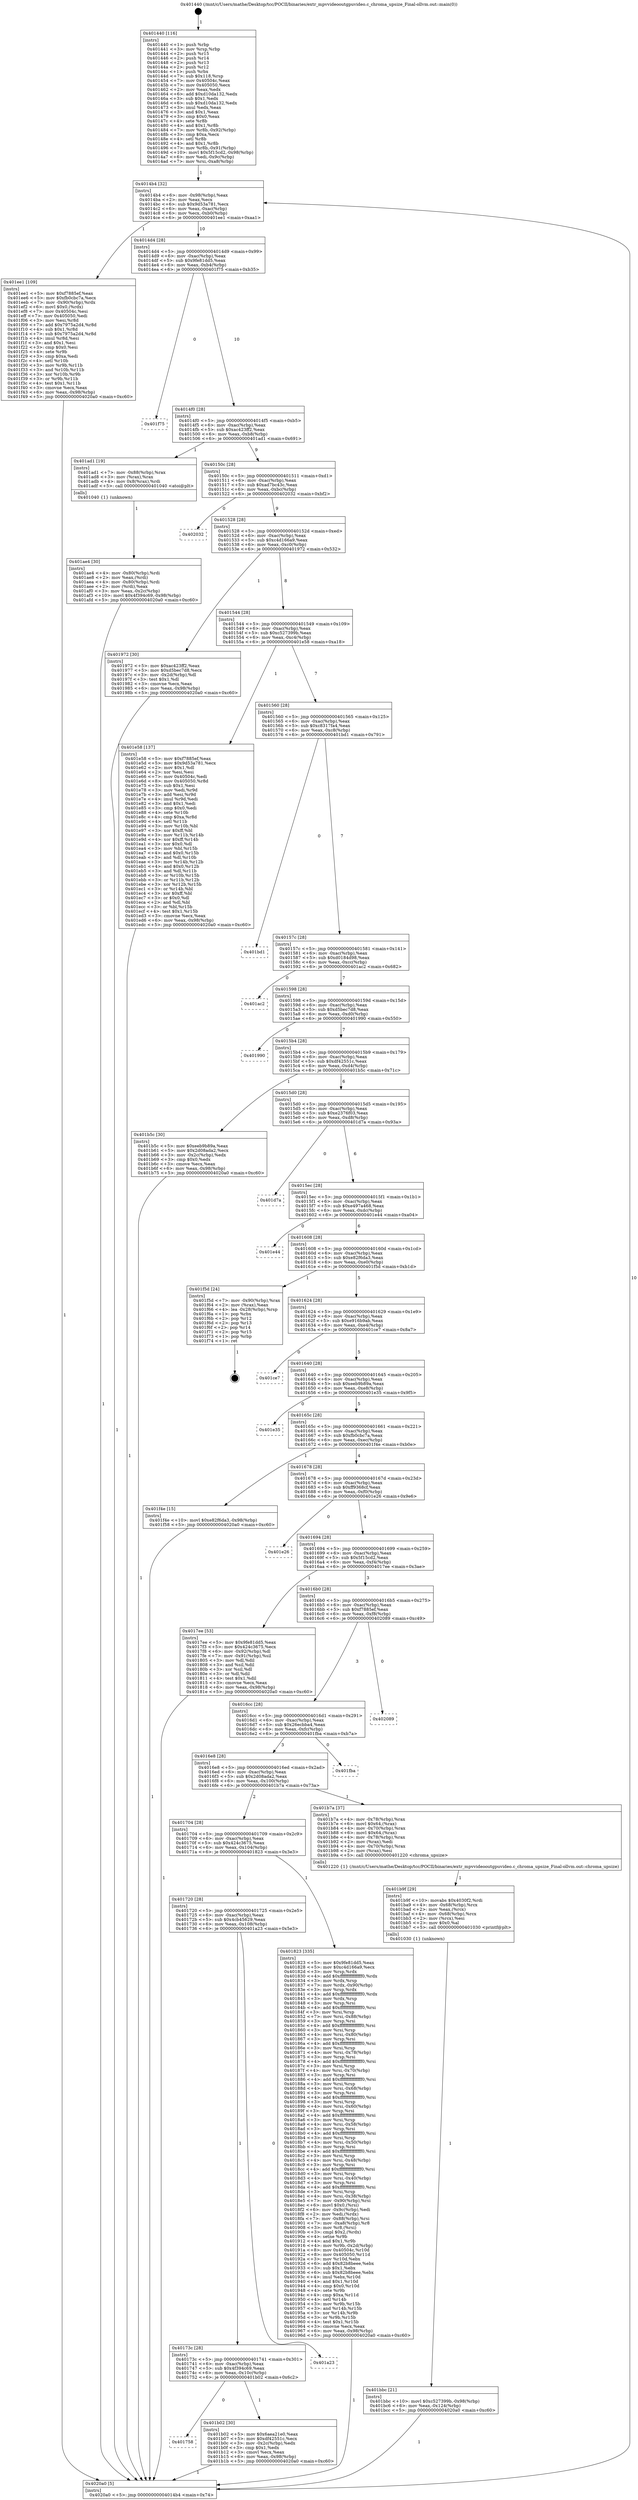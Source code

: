 digraph "0x401440" {
  label = "0x401440 (/mnt/c/Users/mathe/Desktop/tcc/POCII/binaries/extr_mpvvideooutgpuvideo.c_chroma_upsize_Final-ollvm.out::main(0))"
  labelloc = "t"
  node[shape=record]

  Entry [label="",width=0.3,height=0.3,shape=circle,fillcolor=black,style=filled]
  "0x4014b4" [label="{
     0x4014b4 [32]\l
     | [instrs]\l
     &nbsp;&nbsp;0x4014b4 \<+6\>: mov -0x98(%rbp),%eax\l
     &nbsp;&nbsp;0x4014ba \<+2\>: mov %eax,%ecx\l
     &nbsp;&nbsp;0x4014bc \<+6\>: sub $0x9d53a781,%ecx\l
     &nbsp;&nbsp;0x4014c2 \<+6\>: mov %eax,-0xac(%rbp)\l
     &nbsp;&nbsp;0x4014c8 \<+6\>: mov %ecx,-0xb0(%rbp)\l
     &nbsp;&nbsp;0x4014ce \<+6\>: je 0000000000401ee1 \<main+0xaa1\>\l
  }"]
  "0x401ee1" [label="{
     0x401ee1 [109]\l
     | [instrs]\l
     &nbsp;&nbsp;0x401ee1 \<+5\>: mov $0xf7885ef,%eax\l
     &nbsp;&nbsp;0x401ee6 \<+5\>: mov $0xfb0cbc7a,%ecx\l
     &nbsp;&nbsp;0x401eeb \<+7\>: mov -0x90(%rbp),%rdx\l
     &nbsp;&nbsp;0x401ef2 \<+6\>: movl $0x0,(%rdx)\l
     &nbsp;&nbsp;0x401ef8 \<+7\>: mov 0x40504c,%esi\l
     &nbsp;&nbsp;0x401eff \<+7\>: mov 0x405050,%edi\l
     &nbsp;&nbsp;0x401f06 \<+3\>: mov %esi,%r8d\l
     &nbsp;&nbsp;0x401f09 \<+7\>: add $0x7975a2d4,%r8d\l
     &nbsp;&nbsp;0x401f10 \<+4\>: sub $0x1,%r8d\l
     &nbsp;&nbsp;0x401f14 \<+7\>: sub $0x7975a2d4,%r8d\l
     &nbsp;&nbsp;0x401f1b \<+4\>: imul %r8d,%esi\l
     &nbsp;&nbsp;0x401f1f \<+3\>: and $0x1,%esi\l
     &nbsp;&nbsp;0x401f22 \<+3\>: cmp $0x0,%esi\l
     &nbsp;&nbsp;0x401f25 \<+4\>: sete %r9b\l
     &nbsp;&nbsp;0x401f29 \<+3\>: cmp $0xa,%edi\l
     &nbsp;&nbsp;0x401f2c \<+4\>: setl %r10b\l
     &nbsp;&nbsp;0x401f30 \<+3\>: mov %r9b,%r11b\l
     &nbsp;&nbsp;0x401f33 \<+3\>: and %r10b,%r11b\l
     &nbsp;&nbsp;0x401f36 \<+3\>: xor %r10b,%r9b\l
     &nbsp;&nbsp;0x401f39 \<+3\>: or %r9b,%r11b\l
     &nbsp;&nbsp;0x401f3c \<+4\>: test $0x1,%r11b\l
     &nbsp;&nbsp;0x401f40 \<+3\>: cmovne %ecx,%eax\l
     &nbsp;&nbsp;0x401f43 \<+6\>: mov %eax,-0x98(%rbp)\l
     &nbsp;&nbsp;0x401f49 \<+5\>: jmp 00000000004020a0 \<main+0xc60\>\l
  }"]
  "0x4014d4" [label="{
     0x4014d4 [28]\l
     | [instrs]\l
     &nbsp;&nbsp;0x4014d4 \<+5\>: jmp 00000000004014d9 \<main+0x99\>\l
     &nbsp;&nbsp;0x4014d9 \<+6\>: mov -0xac(%rbp),%eax\l
     &nbsp;&nbsp;0x4014df \<+5\>: sub $0x9fe81dd5,%eax\l
     &nbsp;&nbsp;0x4014e4 \<+6\>: mov %eax,-0xb4(%rbp)\l
     &nbsp;&nbsp;0x4014ea \<+6\>: je 0000000000401f75 \<main+0xb35\>\l
  }"]
  Exit [label="",width=0.3,height=0.3,shape=circle,fillcolor=black,style=filled,peripheries=2]
  "0x401f75" [label="{
     0x401f75\l
  }", style=dashed]
  "0x4014f0" [label="{
     0x4014f0 [28]\l
     | [instrs]\l
     &nbsp;&nbsp;0x4014f0 \<+5\>: jmp 00000000004014f5 \<main+0xb5\>\l
     &nbsp;&nbsp;0x4014f5 \<+6\>: mov -0xac(%rbp),%eax\l
     &nbsp;&nbsp;0x4014fb \<+5\>: sub $0xac423ff2,%eax\l
     &nbsp;&nbsp;0x401500 \<+6\>: mov %eax,-0xb8(%rbp)\l
     &nbsp;&nbsp;0x401506 \<+6\>: je 0000000000401ad1 \<main+0x691\>\l
  }"]
  "0x401bbc" [label="{
     0x401bbc [21]\l
     | [instrs]\l
     &nbsp;&nbsp;0x401bbc \<+10\>: movl $0xc527399b,-0x98(%rbp)\l
     &nbsp;&nbsp;0x401bc6 \<+6\>: mov %eax,-0x124(%rbp)\l
     &nbsp;&nbsp;0x401bcc \<+5\>: jmp 00000000004020a0 \<main+0xc60\>\l
  }"]
  "0x401ad1" [label="{
     0x401ad1 [19]\l
     | [instrs]\l
     &nbsp;&nbsp;0x401ad1 \<+7\>: mov -0x88(%rbp),%rax\l
     &nbsp;&nbsp;0x401ad8 \<+3\>: mov (%rax),%rax\l
     &nbsp;&nbsp;0x401adb \<+4\>: mov 0x8(%rax),%rdi\l
     &nbsp;&nbsp;0x401adf \<+5\>: call 0000000000401040 \<atoi@plt\>\l
     | [calls]\l
     &nbsp;&nbsp;0x401040 \{1\} (unknown)\l
  }"]
  "0x40150c" [label="{
     0x40150c [28]\l
     | [instrs]\l
     &nbsp;&nbsp;0x40150c \<+5\>: jmp 0000000000401511 \<main+0xd1\>\l
     &nbsp;&nbsp;0x401511 \<+6\>: mov -0xac(%rbp),%eax\l
     &nbsp;&nbsp;0x401517 \<+5\>: sub $0xad7bc43c,%eax\l
     &nbsp;&nbsp;0x40151c \<+6\>: mov %eax,-0xbc(%rbp)\l
     &nbsp;&nbsp;0x401522 \<+6\>: je 0000000000402032 \<main+0xbf2\>\l
  }"]
  "0x401b9f" [label="{
     0x401b9f [29]\l
     | [instrs]\l
     &nbsp;&nbsp;0x401b9f \<+10\>: movabs $0x4030f2,%rdi\l
     &nbsp;&nbsp;0x401ba9 \<+4\>: mov -0x68(%rbp),%rcx\l
     &nbsp;&nbsp;0x401bad \<+2\>: mov %eax,(%rcx)\l
     &nbsp;&nbsp;0x401baf \<+4\>: mov -0x68(%rbp),%rcx\l
     &nbsp;&nbsp;0x401bb3 \<+2\>: mov (%rcx),%esi\l
     &nbsp;&nbsp;0x401bb5 \<+2\>: mov $0x0,%al\l
     &nbsp;&nbsp;0x401bb7 \<+5\>: call 0000000000401030 \<printf@plt\>\l
     | [calls]\l
     &nbsp;&nbsp;0x401030 \{1\} (unknown)\l
  }"]
  "0x402032" [label="{
     0x402032\l
  }", style=dashed]
  "0x401528" [label="{
     0x401528 [28]\l
     | [instrs]\l
     &nbsp;&nbsp;0x401528 \<+5\>: jmp 000000000040152d \<main+0xed\>\l
     &nbsp;&nbsp;0x40152d \<+6\>: mov -0xac(%rbp),%eax\l
     &nbsp;&nbsp;0x401533 \<+5\>: sub $0xc4d166a9,%eax\l
     &nbsp;&nbsp;0x401538 \<+6\>: mov %eax,-0xc0(%rbp)\l
     &nbsp;&nbsp;0x40153e \<+6\>: je 0000000000401972 \<main+0x532\>\l
  }"]
  "0x401758" [label="{
     0x401758\l
  }", style=dashed]
  "0x401972" [label="{
     0x401972 [30]\l
     | [instrs]\l
     &nbsp;&nbsp;0x401972 \<+5\>: mov $0xac423ff2,%eax\l
     &nbsp;&nbsp;0x401977 \<+5\>: mov $0xd5bec7d8,%ecx\l
     &nbsp;&nbsp;0x40197c \<+3\>: mov -0x2d(%rbp),%dl\l
     &nbsp;&nbsp;0x40197f \<+3\>: test $0x1,%dl\l
     &nbsp;&nbsp;0x401982 \<+3\>: cmovne %ecx,%eax\l
     &nbsp;&nbsp;0x401985 \<+6\>: mov %eax,-0x98(%rbp)\l
     &nbsp;&nbsp;0x40198b \<+5\>: jmp 00000000004020a0 \<main+0xc60\>\l
  }"]
  "0x401544" [label="{
     0x401544 [28]\l
     | [instrs]\l
     &nbsp;&nbsp;0x401544 \<+5\>: jmp 0000000000401549 \<main+0x109\>\l
     &nbsp;&nbsp;0x401549 \<+6\>: mov -0xac(%rbp),%eax\l
     &nbsp;&nbsp;0x40154f \<+5\>: sub $0xc527399b,%eax\l
     &nbsp;&nbsp;0x401554 \<+6\>: mov %eax,-0xc4(%rbp)\l
     &nbsp;&nbsp;0x40155a \<+6\>: je 0000000000401e58 \<main+0xa18\>\l
  }"]
  "0x401b02" [label="{
     0x401b02 [30]\l
     | [instrs]\l
     &nbsp;&nbsp;0x401b02 \<+5\>: mov $0x6aea21e0,%eax\l
     &nbsp;&nbsp;0x401b07 \<+5\>: mov $0xdf42551c,%ecx\l
     &nbsp;&nbsp;0x401b0c \<+3\>: mov -0x2c(%rbp),%edx\l
     &nbsp;&nbsp;0x401b0f \<+3\>: cmp $0x1,%edx\l
     &nbsp;&nbsp;0x401b12 \<+3\>: cmovl %ecx,%eax\l
     &nbsp;&nbsp;0x401b15 \<+6\>: mov %eax,-0x98(%rbp)\l
     &nbsp;&nbsp;0x401b1b \<+5\>: jmp 00000000004020a0 \<main+0xc60\>\l
  }"]
  "0x401e58" [label="{
     0x401e58 [137]\l
     | [instrs]\l
     &nbsp;&nbsp;0x401e58 \<+5\>: mov $0xf7885ef,%eax\l
     &nbsp;&nbsp;0x401e5d \<+5\>: mov $0x9d53a781,%ecx\l
     &nbsp;&nbsp;0x401e62 \<+2\>: mov $0x1,%dl\l
     &nbsp;&nbsp;0x401e64 \<+2\>: xor %esi,%esi\l
     &nbsp;&nbsp;0x401e66 \<+7\>: mov 0x40504c,%edi\l
     &nbsp;&nbsp;0x401e6d \<+8\>: mov 0x405050,%r8d\l
     &nbsp;&nbsp;0x401e75 \<+3\>: sub $0x1,%esi\l
     &nbsp;&nbsp;0x401e78 \<+3\>: mov %edi,%r9d\l
     &nbsp;&nbsp;0x401e7b \<+3\>: add %esi,%r9d\l
     &nbsp;&nbsp;0x401e7e \<+4\>: imul %r9d,%edi\l
     &nbsp;&nbsp;0x401e82 \<+3\>: and $0x1,%edi\l
     &nbsp;&nbsp;0x401e85 \<+3\>: cmp $0x0,%edi\l
     &nbsp;&nbsp;0x401e88 \<+4\>: sete %r10b\l
     &nbsp;&nbsp;0x401e8c \<+4\>: cmp $0xa,%r8d\l
     &nbsp;&nbsp;0x401e90 \<+4\>: setl %r11b\l
     &nbsp;&nbsp;0x401e94 \<+3\>: mov %r10b,%bl\l
     &nbsp;&nbsp;0x401e97 \<+3\>: xor $0xff,%bl\l
     &nbsp;&nbsp;0x401e9a \<+3\>: mov %r11b,%r14b\l
     &nbsp;&nbsp;0x401e9d \<+4\>: xor $0xff,%r14b\l
     &nbsp;&nbsp;0x401ea1 \<+3\>: xor $0x0,%dl\l
     &nbsp;&nbsp;0x401ea4 \<+3\>: mov %bl,%r15b\l
     &nbsp;&nbsp;0x401ea7 \<+4\>: and $0x0,%r15b\l
     &nbsp;&nbsp;0x401eab \<+3\>: and %dl,%r10b\l
     &nbsp;&nbsp;0x401eae \<+3\>: mov %r14b,%r12b\l
     &nbsp;&nbsp;0x401eb1 \<+4\>: and $0x0,%r12b\l
     &nbsp;&nbsp;0x401eb5 \<+3\>: and %dl,%r11b\l
     &nbsp;&nbsp;0x401eb8 \<+3\>: or %r10b,%r15b\l
     &nbsp;&nbsp;0x401ebb \<+3\>: or %r11b,%r12b\l
     &nbsp;&nbsp;0x401ebe \<+3\>: xor %r12b,%r15b\l
     &nbsp;&nbsp;0x401ec1 \<+3\>: or %r14b,%bl\l
     &nbsp;&nbsp;0x401ec4 \<+3\>: xor $0xff,%bl\l
     &nbsp;&nbsp;0x401ec7 \<+3\>: or $0x0,%dl\l
     &nbsp;&nbsp;0x401eca \<+2\>: and %dl,%bl\l
     &nbsp;&nbsp;0x401ecc \<+3\>: or %bl,%r15b\l
     &nbsp;&nbsp;0x401ecf \<+4\>: test $0x1,%r15b\l
     &nbsp;&nbsp;0x401ed3 \<+3\>: cmovne %ecx,%eax\l
     &nbsp;&nbsp;0x401ed6 \<+6\>: mov %eax,-0x98(%rbp)\l
     &nbsp;&nbsp;0x401edc \<+5\>: jmp 00000000004020a0 \<main+0xc60\>\l
  }"]
  "0x401560" [label="{
     0x401560 [28]\l
     | [instrs]\l
     &nbsp;&nbsp;0x401560 \<+5\>: jmp 0000000000401565 \<main+0x125\>\l
     &nbsp;&nbsp;0x401565 \<+6\>: mov -0xac(%rbp),%eax\l
     &nbsp;&nbsp;0x40156b \<+5\>: sub $0xc8317fa4,%eax\l
     &nbsp;&nbsp;0x401570 \<+6\>: mov %eax,-0xc8(%rbp)\l
     &nbsp;&nbsp;0x401576 \<+6\>: je 0000000000401bd1 \<main+0x791\>\l
  }"]
  "0x40173c" [label="{
     0x40173c [28]\l
     | [instrs]\l
     &nbsp;&nbsp;0x40173c \<+5\>: jmp 0000000000401741 \<main+0x301\>\l
     &nbsp;&nbsp;0x401741 \<+6\>: mov -0xac(%rbp),%eax\l
     &nbsp;&nbsp;0x401747 \<+5\>: sub $0x4f394c69,%eax\l
     &nbsp;&nbsp;0x40174c \<+6\>: mov %eax,-0x10c(%rbp)\l
     &nbsp;&nbsp;0x401752 \<+6\>: je 0000000000401b02 \<main+0x6c2\>\l
  }"]
  "0x401bd1" [label="{
     0x401bd1\l
  }", style=dashed]
  "0x40157c" [label="{
     0x40157c [28]\l
     | [instrs]\l
     &nbsp;&nbsp;0x40157c \<+5\>: jmp 0000000000401581 \<main+0x141\>\l
     &nbsp;&nbsp;0x401581 \<+6\>: mov -0xac(%rbp),%eax\l
     &nbsp;&nbsp;0x401587 \<+5\>: sub $0xd0184d98,%eax\l
     &nbsp;&nbsp;0x40158c \<+6\>: mov %eax,-0xcc(%rbp)\l
     &nbsp;&nbsp;0x401592 \<+6\>: je 0000000000401ac2 \<main+0x682\>\l
  }"]
  "0x401a23" [label="{
     0x401a23\l
  }", style=dashed]
  "0x401ac2" [label="{
     0x401ac2\l
  }", style=dashed]
  "0x401598" [label="{
     0x401598 [28]\l
     | [instrs]\l
     &nbsp;&nbsp;0x401598 \<+5\>: jmp 000000000040159d \<main+0x15d\>\l
     &nbsp;&nbsp;0x40159d \<+6\>: mov -0xac(%rbp),%eax\l
     &nbsp;&nbsp;0x4015a3 \<+5\>: sub $0xd5bec7d8,%eax\l
     &nbsp;&nbsp;0x4015a8 \<+6\>: mov %eax,-0xd0(%rbp)\l
     &nbsp;&nbsp;0x4015ae \<+6\>: je 0000000000401990 \<main+0x550\>\l
  }"]
  "0x401ae4" [label="{
     0x401ae4 [30]\l
     | [instrs]\l
     &nbsp;&nbsp;0x401ae4 \<+4\>: mov -0x80(%rbp),%rdi\l
     &nbsp;&nbsp;0x401ae8 \<+2\>: mov %eax,(%rdi)\l
     &nbsp;&nbsp;0x401aea \<+4\>: mov -0x80(%rbp),%rdi\l
     &nbsp;&nbsp;0x401aee \<+2\>: mov (%rdi),%eax\l
     &nbsp;&nbsp;0x401af0 \<+3\>: mov %eax,-0x2c(%rbp)\l
     &nbsp;&nbsp;0x401af3 \<+10\>: movl $0x4f394c69,-0x98(%rbp)\l
     &nbsp;&nbsp;0x401afd \<+5\>: jmp 00000000004020a0 \<main+0xc60\>\l
  }"]
  "0x401990" [label="{
     0x401990\l
  }", style=dashed]
  "0x4015b4" [label="{
     0x4015b4 [28]\l
     | [instrs]\l
     &nbsp;&nbsp;0x4015b4 \<+5\>: jmp 00000000004015b9 \<main+0x179\>\l
     &nbsp;&nbsp;0x4015b9 \<+6\>: mov -0xac(%rbp),%eax\l
     &nbsp;&nbsp;0x4015bf \<+5\>: sub $0xdf42551c,%eax\l
     &nbsp;&nbsp;0x4015c4 \<+6\>: mov %eax,-0xd4(%rbp)\l
     &nbsp;&nbsp;0x4015ca \<+6\>: je 0000000000401b5c \<main+0x71c\>\l
  }"]
  "0x401720" [label="{
     0x401720 [28]\l
     | [instrs]\l
     &nbsp;&nbsp;0x401720 \<+5\>: jmp 0000000000401725 \<main+0x2e5\>\l
     &nbsp;&nbsp;0x401725 \<+6\>: mov -0xac(%rbp),%eax\l
     &nbsp;&nbsp;0x40172b \<+5\>: sub $0x4cb45629,%eax\l
     &nbsp;&nbsp;0x401730 \<+6\>: mov %eax,-0x108(%rbp)\l
     &nbsp;&nbsp;0x401736 \<+6\>: je 0000000000401a23 \<main+0x5e3\>\l
  }"]
  "0x401b5c" [label="{
     0x401b5c [30]\l
     | [instrs]\l
     &nbsp;&nbsp;0x401b5c \<+5\>: mov $0xeeb9b89a,%eax\l
     &nbsp;&nbsp;0x401b61 \<+5\>: mov $0x2d08ada2,%ecx\l
     &nbsp;&nbsp;0x401b66 \<+3\>: mov -0x2c(%rbp),%edx\l
     &nbsp;&nbsp;0x401b69 \<+3\>: cmp $0x0,%edx\l
     &nbsp;&nbsp;0x401b6c \<+3\>: cmove %ecx,%eax\l
     &nbsp;&nbsp;0x401b6f \<+6\>: mov %eax,-0x98(%rbp)\l
     &nbsp;&nbsp;0x401b75 \<+5\>: jmp 00000000004020a0 \<main+0xc60\>\l
  }"]
  "0x4015d0" [label="{
     0x4015d0 [28]\l
     | [instrs]\l
     &nbsp;&nbsp;0x4015d0 \<+5\>: jmp 00000000004015d5 \<main+0x195\>\l
     &nbsp;&nbsp;0x4015d5 \<+6\>: mov -0xac(%rbp),%eax\l
     &nbsp;&nbsp;0x4015db \<+5\>: sub $0xe2376f03,%eax\l
     &nbsp;&nbsp;0x4015e0 \<+6\>: mov %eax,-0xd8(%rbp)\l
     &nbsp;&nbsp;0x4015e6 \<+6\>: je 0000000000401d7a \<main+0x93a\>\l
  }"]
  "0x401823" [label="{
     0x401823 [335]\l
     | [instrs]\l
     &nbsp;&nbsp;0x401823 \<+5\>: mov $0x9fe81dd5,%eax\l
     &nbsp;&nbsp;0x401828 \<+5\>: mov $0xc4d166a9,%ecx\l
     &nbsp;&nbsp;0x40182d \<+3\>: mov %rsp,%rdx\l
     &nbsp;&nbsp;0x401830 \<+4\>: add $0xfffffffffffffff0,%rdx\l
     &nbsp;&nbsp;0x401834 \<+3\>: mov %rdx,%rsp\l
     &nbsp;&nbsp;0x401837 \<+7\>: mov %rdx,-0x90(%rbp)\l
     &nbsp;&nbsp;0x40183e \<+3\>: mov %rsp,%rdx\l
     &nbsp;&nbsp;0x401841 \<+4\>: add $0xfffffffffffffff0,%rdx\l
     &nbsp;&nbsp;0x401845 \<+3\>: mov %rdx,%rsp\l
     &nbsp;&nbsp;0x401848 \<+3\>: mov %rsp,%rsi\l
     &nbsp;&nbsp;0x40184b \<+4\>: add $0xfffffffffffffff0,%rsi\l
     &nbsp;&nbsp;0x40184f \<+3\>: mov %rsi,%rsp\l
     &nbsp;&nbsp;0x401852 \<+7\>: mov %rsi,-0x88(%rbp)\l
     &nbsp;&nbsp;0x401859 \<+3\>: mov %rsp,%rsi\l
     &nbsp;&nbsp;0x40185c \<+4\>: add $0xfffffffffffffff0,%rsi\l
     &nbsp;&nbsp;0x401860 \<+3\>: mov %rsi,%rsp\l
     &nbsp;&nbsp;0x401863 \<+4\>: mov %rsi,-0x80(%rbp)\l
     &nbsp;&nbsp;0x401867 \<+3\>: mov %rsp,%rsi\l
     &nbsp;&nbsp;0x40186a \<+4\>: add $0xfffffffffffffff0,%rsi\l
     &nbsp;&nbsp;0x40186e \<+3\>: mov %rsi,%rsp\l
     &nbsp;&nbsp;0x401871 \<+4\>: mov %rsi,-0x78(%rbp)\l
     &nbsp;&nbsp;0x401875 \<+3\>: mov %rsp,%rsi\l
     &nbsp;&nbsp;0x401878 \<+4\>: add $0xfffffffffffffff0,%rsi\l
     &nbsp;&nbsp;0x40187c \<+3\>: mov %rsi,%rsp\l
     &nbsp;&nbsp;0x40187f \<+4\>: mov %rsi,-0x70(%rbp)\l
     &nbsp;&nbsp;0x401883 \<+3\>: mov %rsp,%rsi\l
     &nbsp;&nbsp;0x401886 \<+4\>: add $0xfffffffffffffff0,%rsi\l
     &nbsp;&nbsp;0x40188a \<+3\>: mov %rsi,%rsp\l
     &nbsp;&nbsp;0x40188d \<+4\>: mov %rsi,-0x68(%rbp)\l
     &nbsp;&nbsp;0x401891 \<+3\>: mov %rsp,%rsi\l
     &nbsp;&nbsp;0x401894 \<+4\>: add $0xfffffffffffffff0,%rsi\l
     &nbsp;&nbsp;0x401898 \<+3\>: mov %rsi,%rsp\l
     &nbsp;&nbsp;0x40189b \<+4\>: mov %rsi,-0x60(%rbp)\l
     &nbsp;&nbsp;0x40189f \<+3\>: mov %rsp,%rsi\l
     &nbsp;&nbsp;0x4018a2 \<+4\>: add $0xfffffffffffffff0,%rsi\l
     &nbsp;&nbsp;0x4018a6 \<+3\>: mov %rsi,%rsp\l
     &nbsp;&nbsp;0x4018a9 \<+4\>: mov %rsi,-0x58(%rbp)\l
     &nbsp;&nbsp;0x4018ad \<+3\>: mov %rsp,%rsi\l
     &nbsp;&nbsp;0x4018b0 \<+4\>: add $0xfffffffffffffff0,%rsi\l
     &nbsp;&nbsp;0x4018b4 \<+3\>: mov %rsi,%rsp\l
     &nbsp;&nbsp;0x4018b7 \<+4\>: mov %rsi,-0x50(%rbp)\l
     &nbsp;&nbsp;0x4018bb \<+3\>: mov %rsp,%rsi\l
     &nbsp;&nbsp;0x4018be \<+4\>: add $0xfffffffffffffff0,%rsi\l
     &nbsp;&nbsp;0x4018c2 \<+3\>: mov %rsi,%rsp\l
     &nbsp;&nbsp;0x4018c5 \<+4\>: mov %rsi,-0x48(%rbp)\l
     &nbsp;&nbsp;0x4018c9 \<+3\>: mov %rsp,%rsi\l
     &nbsp;&nbsp;0x4018cc \<+4\>: add $0xfffffffffffffff0,%rsi\l
     &nbsp;&nbsp;0x4018d0 \<+3\>: mov %rsi,%rsp\l
     &nbsp;&nbsp;0x4018d3 \<+4\>: mov %rsi,-0x40(%rbp)\l
     &nbsp;&nbsp;0x4018d7 \<+3\>: mov %rsp,%rsi\l
     &nbsp;&nbsp;0x4018da \<+4\>: add $0xfffffffffffffff0,%rsi\l
     &nbsp;&nbsp;0x4018de \<+3\>: mov %rsi,%rsp\l
     &nbsp;&nbsp;0x4018e1 \<+4\>: mov %rsi,-0x38(%rbp)\l
     &nbsp;&nbsp;0x4018e5 \<+7\>: mov -0x90(%rbp),%rsi\l
     &nbsp;&nbsp;0x4018ec \<+6\>: movl $0x0,(%rsi)\l
     &nbsp;&nbsp;0x4018f2 \<+6\>: mov -0x9c(%rbp),%edi\l
     &nbsp;&nbsp;0x4018f8 \<+2\>: mov %edi,(%rdx)\l
     &nbsp;&nbsp;0x4018fa \<+7\>: mov -0x88(%rbp),%rsi\l
     &nbsp;&nbsp;0x401901 \<+7\>: mov -0xa8(%rbp),%r8\l
     &nbsp;&nbsp;0x401908 \<+3\>: mov %r8,(%rsi)\l
     &nbsp;&nbsp;0x40190b \<+3\>: cmpl $0x2,(%rdx)\l
     &nbsp;&nbsp;0x40190e \<+4\>: setne %r9b\l
     &nbsp;&nbsp;0x401912 \<+4\>: and $0x1,%r9b\l
     &nbsp;&nbsp;0x401916 \<+4\>: mov %r9b,-0x2d(%rbp)\l
     &nbsp;&nbsp;0x40191a \<+8\>: mov 0x40504c,%r10d\l
     &nbsp;&nbsp;0x401922 \<+8\>: mov 0x405050,%r11d\l
     &nbsp;&nbsp;0x40192a \<+3\>: mov %r10d,%ebx\l
     &nbsp;&nbsp;0x40192d \<+6\>: add $0x82b8beee,%ebx\l
     &nbsp;&nbsp;0x401933 \<+3\>: sub $0x1,%ebx\l
     &nbsp;&nbsp;0x401936 \<+6\>: sub $0x82b8beee,%ebx\l
     &nbsp;&nbsp;0x40193c \<+4\>: imul %ebx,%r10d\l
     &nbsp;&nbsp;0x401940 \<+4\>: and $0x1,%r10d\l
     &nbsp;&nbsp;0x401944 \<+4\>: cmp $0x0,%r10d\l
     &nbsp;&nbsp;0x401948 \<+4\>: sete %r9b\l
     &nbsp;&nbsp;0x40194c \<+4\>: cmp $0xa,%r11d\l
     &nbsp;&nbsp;0x401950 \<+4\>: setl %r14b\l
     &nbsp;&nbsp;0x401954 \<+3\>: mov %r9b,%r15b\l
     &nbsp;&nbsp;0x401957 \<+3\>: and %r14b,%r15b\l
     &nbsp;&nbsp;0x40195a \<+3\>: xor %r14b,%r9b\l
     &nbsp;&nbsp;0x40195d \<+3\>: or %r9b,%r15b\l
     &nbsp;&nbsp;0x401960 \<+4\>: test $0x1,%r15b\l
     &nbsp;&nbsp;0x401964 \<+3\>: cmovne %ecx,%eax\l
     &nbsp;&nbsp;0x401967 \<+6\>: mov %eax,-0x98(%rbp)\l
     &nbsp;&nbsp;0x40196d \<+5\>: jmp 00000000004020a0 \<main+0xc60\>\l
  }"]
  "0x401d7a" [label="{
     0x401d7a\l
  }", style=dashed]
  "0x4015ec" [label="{
     0x4015ec [28]\l
     | [instrs]\l
     &nbsp;&nbsp;0x4015ec \<+5\>: jmp 00000000004015f1 \<main+0x1b1\>\l
     &nbsp;&nbsp;0x4015f1 \<+6\>: mov -0xac(%rbp),%eax\l
     &nbsp;&nbsp;0x4015f7 \<+5\>: sub $0xe497a468,%eax\l
     &nbsp;&nbsp;0x4015fc \<+6\>: mov %eax,-0xdc(%rbp)\l
     &nbsp;&nbsp;0x401602 \<+6\>: je 0000000000401e44 \<main+0xa04\>\l
  }"]
  "0x401704" [label="{
     0x401704 [28]\l
     | [instrs]\l
     &nbsp;&nbsp;0x401704 \<+5\>: jmp 0000000000401709 \<main+0x2c9\>\l
     &nbsp;&nbsp;0x401709 \<+6\>: mov -0xac(%rbp),%eax\l
     &nbsp;&nbsp;0x40170f \<+5\>: sub $0x424c3675,%eax\l
     &nbsp;&nbsp;0x401714 \<+6\>: mov %eax,-0x104(%rbp)\l
     &nbsp;&nbsp;0x40171a \<+6\>: je 0000000000401823 \<main+0x3e3\>\l
  }"]
  "0x401e44" [label="{
     0x401e44\l
  }", style=dashed]
  "0x401608" [label="{
     0x401608 [28]\l
     | [instrs]\l
     &nbsp;&nbsp;0x401608 \<+5\>: jmp 000000000040160d \<main+0x1cd\>\l
     &nbsp;&nbsp;0x40160d \<+6\>: mov -0xac(%rbp),%eax\l
     &nbsp;&nbsp;0x401613 \<+5\>: sub $0xe82f6da3,%eax\l
     &nbsp;&nbsp;0x401618 \<+6\>: mov %eax,-0xe0(%rbp)\l
     &nbsp;&nbsp;0x40161e \<+6\>: je 0000000000401f5d \<main+0xb1d\>\l
  }"]
  "0x401b7a" [label="{
     0x401b7a [37]\l
     | [instrs]\l
     &nbsp;&nbsp;0x401b7a \<+4\>: mov -0x78(%rbp),%rax\l
     &nbsp;&nbsp;0x401b7e \<+6\>: movl $0x64,(%rax)\l
     &nbsp;&nbsp;0x401b84 \<+4\>: mov -0x70(%rbp),%rax\l
     &nbsp;&nbsp;0x401b88 \<+6\>: movl $0x64,(%rax)\l
     &nbsp;&nbsp;0x401b8e \<+4\>: mov -0x78(%rbp),%rax\l
     &nbsp;&nbsp;0x401b92 \<+2\>: mov (%rax),%edi\l
     &nbsp;&nbsp;0x401b94 \<+4\>: mov -0x70(%rbp),%rax\l
     &nbsp;&nbsp;0x401b98 \<+2\>: mov (%rax),%esi\l
     &nbsp;&nbsp;0x401b9a \<+5\>: call 0000000000401220 \<chroma_upsize\>\l
     | [calls]\l
     &nbsp;&nbsp;0x401220 \{1\} (/mnt/c/Users/mathe/Desktop/tcc/POCII/binaries/extr_mpvvideooutgpuvideo.c_chroma_upsize_Final-ollvm.out::chroma_upsize)\l
  }"]
  "0x401f5d" [label="{
     0x401f5d [24]\l
     | [instrs]\l
     &nbsp;&nbsp;0x401f5d \<+7\>: mov -0x90(%rbp),%rax\l
     &nbsp;&nbsp;0x401f64 \<+2\>: mov (%rax),%eax\l
     &nbsp;&nbsp;0x401f66 \<+4\>: lea -0x28(%rbp),%rsp\l
     &nbsp;&nbsp;0x401f6a \<+1\>: pop %rbx\l
     &nbsp;&nbsp;0x401f6b \<+2\>: pop %r12\l
     &nbsp;&nbsp;0x401f6d \<+2\>: pop %r13\l
     &nbsp;&nbsp;0x401f6f \<+2\>: pop %r14\l
     &nbsp;&nbsp;0x401f71 \<+2\>: pop %r15\l
     &nbsp;&nbsp;0x401f73 \<+1\>: pop %rbp\l
     &nbsp;&nbsp;0x401f74 \<+1\>: ret\l
  }"]
  "0x401624" [label="{
     0x401624 [28]\l
     | [instrs]\l
     &nbsp;&nbsp;0x401624 \<+5\>: jmp 0000000000401629 \<main+0x1e9\>\l
     &nbsp;&nbsp;0x401629 \<+6\>: mov -0xac(%rbp),%eax\l
     &nbsp;&nbsp;0x40162f \<+5\>: sub $0xe916b9ab,%eax\l
     &nbsp;&nbsp;0x401634 \<+6\>: mov %eax,-0xe4(%rbp)\l
     &nbsp;&nbsp;0x40163a \<+6\>: je 0000000000401ce7 \<main+0x8a7\>\l
  }"]
  "0x4016e8" [label="{
     0x4016e8 [28]\l
     | [instrs]\l
     &nbsp;&nbsp;0x4016e8 \<+5\>: jmp 00000000004016ed \<main+0x2ad\>\l
     &nbsp;&nbsp;0x4016ed \<+6\>: mov -0xac(%rbp),%eax\l
     &nbsp;&nbsp;0x4016f3 \<+5\>: sub $0x2d08ada2,%eax\l
     &nbsp;&nbsp;0x4016f8 \<+6\>: mov %eax,-0x100(%rbp)\l
     &nbsp;&nbsp;0x4016fe \<+6\>: je 0000000000401b7a \<main+0x73a\>\l
  }"]
  "0x401ce7" [label="{
     0x401ce7\l
  }", style=dashed]
  "0x401640" [label="{
     0x401640 [28]\l
     | [instrs]\l
     &nbsp;&nbsp;0x401640 \<+5\>: jmp 0000000000401645 \<main+0x205\>\l
     &nbsp;&nbsp;0x401645 \<+6\>: mov -0xac(%rbp),%eax\l
     &nbsp;&nbsp;0x40164b \<+5\>: sub $0xeeb9b89a,%eax\l
     &nbsp;&nbsp;0x401650 \<+6\>: mov %eax,-0xe8(%rbp)\l
     &nbsp;&nbsp;0x401656 \<+6\>: je 0000000000401e35 \<main+0x9f5\>\l
  }"]
  "0x401fba" [label="{
     0x401fba\l
  }", style=dashed]
  "0x401e35" [label="{
     0x401e35\l
  }", style=dashed]
  "0x40165c" [label="{
     0x40165c [28]\l
     | [instrs]\l
     &nbsp;&nbsp;0x40165c \<+5\>: jmp 0000000000401661 \<main+0x221\>\l
     &nbsp;&nbsp;0x401661 \<+6\>: mov -0xac(%rbp),%eax\l
     &nbsp;&nbsp;0x401667 \<+5\>: sub $0xfb0cbc7a,%eax\l
     &nbsp;&nbsp;0x40166c \<+6\>: mov %eax,-0xec(%rbp)\l
     &nbsp;&nbsp;0x401672 \<+6\>: je 0000000000401f4e \<main+0xb0e\>\l
  }"]
  "0x4016cc" [label="{
     0x4016cc [28]\l
     | [instrs]\l
     &nbsp;&nbsp;0x4016cc \<+5\>: jmp 00000000004016d1 \<main+0x291\>\l
     &nbsp;&nbsp;0x4016d1 \<+6\>: mov -0xac(%rbp),%eax\l
     &nbsp;&nbsp;0x4016d7 \<+5\>: sub $0x26ecbba4,%eax\l
     &nbsp;&nbsp;0x4016dc \<+6\>: mov %eax,-0xfc(%rbp)\l
     &nbsp;&nbsp;0x4016e2 \<+6\>: je 0000000000401fba \<main+0xb7a\>\l
  }"]
  "0x401f4e" [label="{
     0x401f4e [15]\l
     | [instrs]\l
     &nbsp;&nbsp;0x401f4e \<+10\>: movl $0xe82f6da3,-0x98(%rbp)\l
     &nbsp;&nbsp;0x401f58 \<+5\>: jmp 00000000004020a0 \<main+0xc60\>\l
  }"]
  "0x401678" [label="{
     0x401678 [28]\l
     | [instrs]\l
     &nbsp;&nbsp;0x401678 \<+5\>: jmp 000000000040167d \<main+0x23d\>\l
     &nbsp;&nbsp;0x40167d \<+6\>: mov -0xac(%rbp),%eax\l
     &nbsp;&nbsp;0x401683 \<+5\>: sub $0xff9368cf,%eax\l
     &nbsp;&nbsp;0x401688 \<+6\>: mov %eax,-0xf0(%rbp)\l
     &nbsp;&nbsp;0x40168e \<+6\>: je 0000000000401e26 \<main+0x9e6\>\l
  }"]
  "0x402089" [label="{
     0x402089\l
  }", style=dashed]
  "0x401e26" [label="{
     0x401e26\l
  }", style=dashed]
  "0x401694" [label="{
     0x401694 [28]\l
     | [instrs]\l
     &nbsp;&nbsp;0x401694 \<+5\>: jmp 0000000000401699 \<main+0x259\>\l
     &nbsp;&nbsp;0x401699 \<+6\>: mov -0xac(%rbp),%eax\l
     &nbsp;&nbsp;0x40169f \<+5\>: sub $0x5f15cd2,%eax\l
     &nbsp;&nbsp;0x4016a4 \<+6\>: mov %eax,-0xf4(%rbp)\l
     &nbsp;&nbsp;0x4016aa \<+6\>: je 00000000004017ee \<main+0x3ae\>\l
  }"]
  "0x401440" [label="{
     0x401440 [116]\l
     | [instrs]\l
     &nbsp;&nbsp;0x401440 \<+1\>: push %rbp\l
     &nbsp;&nbsp;0x401441 \<+3\>: mov %rsp,%rbp\l
     &nbsp;&nbsp;0x401444 \<+2\>: push %r15\l
     &nbsp;&nbsp;0x401446 \<+2\>: push %r14\l
     &nbsp;&nbsp;0x401448 \<+2\>: push %r13\l
     &nbsp;&nbsp;0x40144a \<+2\>: push %r12\l
     &nbsp;&nbsp;0x40144c \<+1\>: push %rbx\l
     &nbsp;&nbsp;0x40144d \<+7\>: sub $0x118,%rsp\l
     &nbsp;&nbsp;0x401454 \<+7\>: mov 0x40504c,%eax\l
     &nbsp;&nbsp;0x40145b \<+7\>: mov 0x405050,%ecx\l
     &nbsp;&nbsp;0x401462 \<+2\>: mov %eax,%edx\l
     &nbsp;&nbsp;0x401464 \<+6\>: add $0xd10da132,%edx\l
     &nbsp;&nbsp;0x40146a \<+3\>: sub $0x1,%edx\l
     &nbsp;&nbsp;0x40146d \<+6\>: sub $0xd10da132,%edx\l
     &nbsp;&nbsp;0x401473 \<+3\>: imul %edx,%eax\l
     &nbsp;&nbsp;0x401476 \<+3\>: and $0x1,%eax\l
     &nbsp;&nbsp;0x401479 \<+3\>: cmp $0x0,%eax\l
     &nbsp;&nbsp;0x40147c \<+4\>: sete %r8b\l
     &nbsp;&nbsp;0x401480 \<+4\>: and $0x1,%r8b\l
     &nbsp;&nbsp;0x401484 \<+7\>: mov %r8b,-0x92(%rbp)\l
     &nbsp;&nbsp;0x40148b \<+3\>: cmp $0xa,%ecx\l
     &nbsp;&nbsp;0x40148e \<+4\>: setl %r8b\l
     &nbsp;&nbsp;0x401492 \<+4\>: and $0x1,%r8b\l
     &nbsp;&nbsp;0x401496 \<+7\>: mov %r8b,-0x91(%rbp)\l
     &nbsp;&nbsp;0x40149d \<+10\>: movl $0x5f15cd2,-0x98(%rbp)\l
     &nbsp;&nbsp;0x4014a7 \<+6\>: mov %edi,-0x9c(%rbp)\l
     &nbsp;&nbsp;0x4014ad \<+7\>: mov %rsi,-0xa8(%rbp)\l
  }"]
  "0x4017ee" [label="{
     0x4017ee [53]\l
     | [instrs]\l
     &nbsp;&nbsp;0x4017ee \<+5\>: mov $0x9fe81dd5,%eax\l
     &nbsp;&nbsp;0x4017f3 \<+5\>: mov $0x424c3675,%ecx\l
     &nbsp;&nbsp;0x4017f8 \<+6\>: mov -0x92(%rbp),%dl\l
     &nbsp;&nbsp;0x4017fe \<+7\>: mov -0x91(%rbp),%sil\l
     &nbsp;&nbsp;0x401805 \<+3\>: mov %dl,%dil\l
     &nbsp;&nbsp;0x401808 \<+3\>: and %sil,%dil\l
     &nbsp;&nbsp;0x40180b \<+3\>: xor %sil,%dl\l
     &nbsp;&nbsp;0x40180e \<+3\>: or %dl,%dil\l
     &nbsp;&nbsp;0x401811 \<+4\>: test $0x1,%dil\l
     &nbsp;&nbsp;0x401815 \<+3\>: cmovne %ecx,%eax\l
     &nbsp;&nbsp;0x401818 \<+6\>: mov %eax,-0x98(%rbp)\l
     &nbsp;&nbsp;0x40181e \<+5\>: jmp 00000000004020a0 \<main+0xc60\>\l
  }"]
  "0x4016b0" [label="{
     0x4016b0 [28]\l
     | [instrs]\l
     &nbsp;&nbsp;0x4016b0 \<+5\>: jmp 00000000004016b5 \<main+0x275\>\l
     &nbsp;&nbsp;0x4016b5 \<+6\>: mov -0xac(%rbp),%eax\l
     &nbsp;&nbsp;0x4016bb \<+5\>: sub $0xf7885ef,%eax\l
     &nbsp;&nbsp;0x4016c0 \<+6\>: mov %eax,-0xf8(%rbp)\l
     &nbsp;&nbsp;0x4016c6 \<+6\>: je 0000000000402089 \<main+0xc49\>\l
  }"]
  "0x4020a0" [label="{
     0x4020a0 [5]\l
     | [instrs]\l
     &nbsp;&nbsp;0x4020a0 \<+5\>: jmp 00000000004014b4 \<main+0x74\>\l
  }"]
  Entry -> "0x401440" [label=" 1"]
  "0x4014b4" -> "0x401ee1" [label=" 1"]
  "0x4014b4" -> "0x4014d4" [label=" 10"]
  "0x401f5d" -> Exit [label=" 1"]
  "0x4014d4" -> "0x401f75" [label=" 0"]
  "0x4014d4" -> "0x4014f0" [label=" 10"]
  "0x401f4e" -> "0x4020a0" [label=" 1"]
  "0x4014f0" -> "0x401ad1" [label=" 1"]
  "0x4014f0" -> "0x40150c" [label=" 9"]
  "0x401ee1" -> "0x4020a0" [label=" 1"]
  "0x40150c" -> "0x402032" [label=" 0"]
  "0x40150c" -> "0x401528" [label=" 9"]
  "0x401e58" -> "0x4020a0" [label=" 1"]
  "0x401528" -> "0x401972" [label=" 1"]
  "0x401528" -> "0x401544" [label=" 8"]
  "0x401bbc" -> "0x4020a0" [label=" 1"]
  "0x401544" -> "0x401e58" [label=" 1"]
  "0x401544" -> "0x401560" [label=" 7"]
  "0x401b9f" -> "0x401bbc" [label=" 1"]
  "0x401560" -> "0x401bd1" [label=" 0"]
  "0x401560" -> "0x40157c" [label=" 7"]
  "0x401b5c" -> "0x4020a0" [label=" 1"]
  "0x40157c" -> "0x401ac2" [label=" 0"]
  "0x40157c" -> "0x401598" [label=" 7"]
  "0x401b02" -> "0x4020a0" [label=" 1"]
  "0x401598" -> "0x401990" [label=" 0"]
  "0x401598" -> "0x4015b4" [label=" 7"]
  "0x40173c" -> "0x401b02" [label=" 1"]
  "0x4015b4" -> "0x401b5c" [label=" 1"]
  "0x4015b4" -> "0x4015d0" [label=" 6"]
  "0x401720" -> "0x40173c" [label=" 1"]
  "0x4015d0" -> "0x401d7a" [label=" 0"]
  "0x4015d0" -> "0x4015ec" [label=" 6"]
  "0x401720" -> "0x401a23" [label=" 0"]
  "0x4015ec" -> "0x401e44" [label=" 0"]
  "0x4015ec" -> "0x401608" [label=" 6"]
  "0x401ae4" -> "0x4020a0" [label=" 1"]
  "0x401608" -> "0x401f5d" [label=" 1"]
  "0x401608" -> "0x401624" [label=" 5"]
  "0x401ad1" -> "0x401ae4" [label=" 1"]
  "0x401624" -> "0x401ce7" [label=" 0"]
  "0x401624" -> "0x401640" [label=" 5"]
  "0x401823" -> "0x4020a0" [label=" 1"]
  "0x401640" -> "0x401e35" [label=" 0"]
  "0x401640" -> "0x40165c" [label=" 5"]
  "0x401b7a" -> "0x401b9f" [label=" 1"]
  "0x40165c" -> "0x401f4e" [label=" 1"]
  "0x40165c" -> "0x401678" [label=" 4"]
  "0x401704" -> "0x401823" [label=" 1"]
  "0x401678" -> "0x401e26" [label=" 0"]
  "0x401678" -> "0x401694" [label=" 4"]
  "0x40173c" -> "0x401758" [label=" 0"]
  "0x401694" -> "0x4017ee" [label=" 1"]
  "0x401694" -> "0x4016b0" [label=" 3"]
  "0x4017ee" -> "0x4020a0" [label=" 1"]
  "0x401440" -> "0x4014b4" [label=" 1"]
  "0x4020a0" -> "0x4014b4" [label=" 10"]
  "0x4016e8" -> "0x401704" [label=" 2"]
  "0x4016b0" -> "0x402089" [label=" 0"]
  "0x4016b0" -> "0x4016cc" [label=" 3"]
  "0x401704" -> "0x401720" [label=" 1"]
  "0x4016cc" -> "0x401fba" [label=" 0"]
  "0x4016cc" -> "0x4016e8" [label=" 3"]
  "0x401972" -> "0x4020a0" [label=" 1"]
  "0x4016e8" -> "0x401b7a" [label=" 1"]
}
